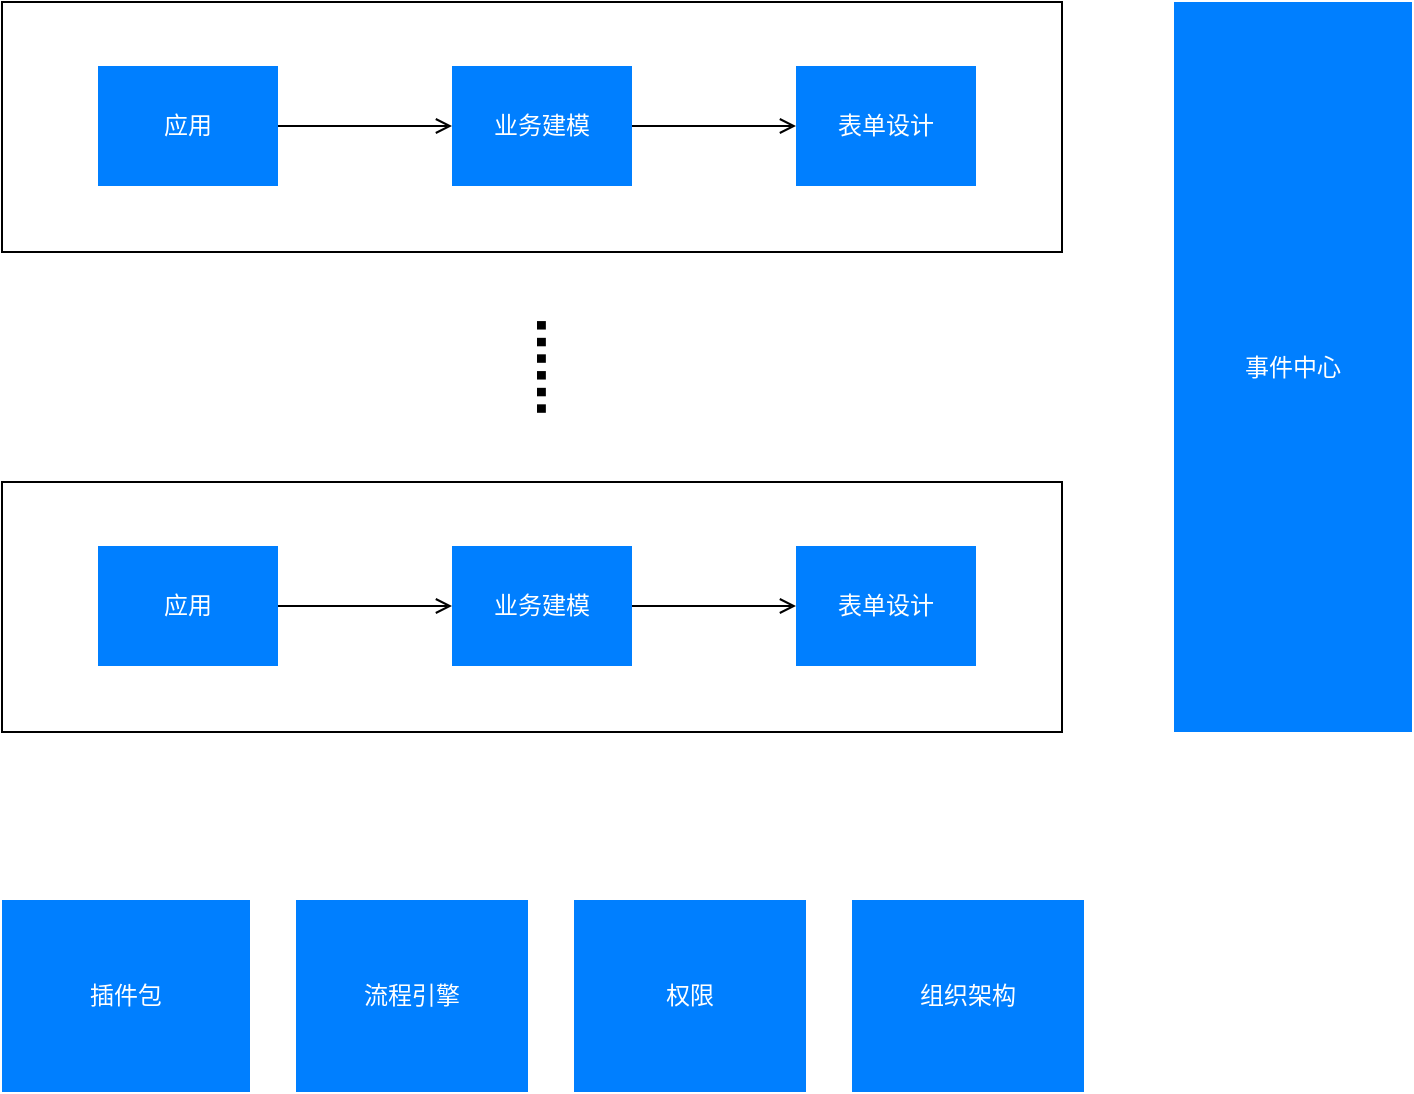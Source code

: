 <mxfile version="20.2.3" type="github">
  <diagram id="jyd061q0N29AtwrCHNUj" name="Page-1">
    <mxGraphModel dx="1099" dy="572" grid="0" gridSize="10" guides="1" tooltips="1" connect="1" arrows="1" fold="1" page="1" pageScale="1" pageWidth="827" pageHeight="1169" math="0" shadow="0">
      <root>
        <mxCell id="0" />
        <mxCell id="1" parent="0" />
        <mxCell id="24w_J_6g7qrRopmtUZsV-5" value="" style="rounded=0;whiteSpace=wrap;html=1;fontColor=#FFFFFF;fillColor=#FFFFFF;" vertex="1" parent="1">
          <mxGeometry x="80" y="542" width="530" height="125" as="geometry" />
        </mxCell>
        <mxCell id="24w_J_6g7qrRopmtUZsV-6" style="edgeStyle=orthogonalEdgeStyle;rounded=0;orthogonalLoop=1;jettySize=auto;html=1;exitX=1;exitY=0.5;exitDx=0;exitDy=0;fontColor=#FFFFFF;endArrow=open;endFill=0;" edge="1" parent="1" source="24w_J_6g7qrRopmtUZsV-1" target="24w_J_6g7qrRopmtUZsV-4">
          <mxGeometry relative="1" as="geometry" />
        </mxCell>
        <mxCell id="24w_J_6g7qrRopmtUZsV-1" value="&lt;font color=&quot;#ffffff&quot;&gt;业务建模&lt;/font&gt;" style="rounded=0;whiteSpace=wrap;html=1;fillColor=#007FFF;strokeColor=none;" vertex="1" parent="1">
          <mxGeometry x="305" y="574" width="90" height="60" as="geometry" />
        </mxCell>
        <mxCell id="24w_J_6g7qrRopmtUZsV-3" style="edgeStyle=orthogonalEdgeStyle;rounded=0;orthogonalLoop=1;jettySize=auto;html=1;exitX=1;exitY=0.5;exitDx=0;exitDy=0;fontColor=#FFFFFF;endArrow=open;endFill=0;" edge="1" parent="1" source="24w_J_6g7qrRopmtUZsV-2" target="24w_J_6g7qrRopmtUZsV-1">
          <mxGeometry relative="1" as="geometry" />
        </mxCell>
        <mxCell id="24w_J_6g7qrRopmtUZsV-2" value="&lt;font color=&quot;#ffffff&quot;&gt;应用&lt;/font&gt;" style="rounded=0;whiteSpace=wrap;html=1;fillColor=#007FFF;strokeColor=none;" vertex="1" parent="1">
          <mxGeometry x="128" y="574" width="90" height="60" as="geometry" />
        </mxCell>
        <mxCell id="24w_J_6g7qrRopmtUZsV-4" value="&lt;font color=&quot;#ffffff&quot;&gt;表单设计&lt;/font&gt;" style="rounded=0;whiteSpace=wrap;html=1;fillColor=#007FFF;strokeColor=none;" vertex="1" parent="1">
          <mxGeometry x="477" y="574" width="90" height="60" as="geometry" />
        </mxCell>
        <mxCell id="24w_J_6g7qrRopmtUZsV-7" value="事件中心" style="rounded=0;whiteSpace=wrap;html=1;fontColor=#FFFFFF;fillColor=#007FFF;strokeColor=none;" vertex="1" parent="1">
          <mxGeometry x="666" y="542" width="119" height="365" as="geometry" />
        </mxCell>
        <mxCell id="24w_J_6g7qrRopmtUZsV-8" value="" style="rounded=0;whiteSpace=wrap;html=1;fontColor=#FFFFFF;fillColor=#FFFFFF;" vertex="1" parent="1">
          <mxGeometry x="80" y="782" width="530" height="125" as="geometry" />
        </mxCell>
        <mxCell id="24w_J_6g7qrRopmtUZsV-9" style="edgeStyle=orthogonalEdgeStyle;rounded=0;orthogonalLoop=1;jettySize=auto;html=1;exitX=1;exitY=0.5;exitDx=0;exitDy=0;fontColor=#FFFFFF;endArrow=open;endFill=0;" edge="1" parent="1" source="24w_J_6g7qrRopmtUZsV-10" target="24w_J_6g7qrRopmtUZsV-13">
          <mxGeometry relative="1" as="geometry" />
        </mxCell>
        <mxCell id="24w_J_6g7qrRopmtUZsV-10" value="&lt;font color=&quot;#ffffff&quot;&gt;业务建模&lt;/font&gt;" style="rounded=0;whiteSpace=wrap;html=1;fillColor=#007FFF;strokeColor=none;" vertex="1" parent="1">
          <mxGeometry x="305" y="814" width="90" height="60" as="geometry" />
        </mxCell>
        <mxCell id="24w_J_6g7qrRopmtUZsV-11" style="edgeStyle=orthogonalEdgeStyle;rounded=0;orthogonalLoop=1;jettySize=auto;html=1;exitX=1;exitY=0.5;exitDx=0;exitDy=0;fontColor=#FFFFFF;endArrow=open;endFill=0;" edge="1" parent="1" source="24w_J_6g7qrRopmtUZsV-12" target="24w_J_6g7qrRopmtUZsV-10">
          <mxGeometry relative="1" as="geometry" />
        </mxCell>
        <mxCell id="24w_J_6g7qrRopmtUZsV-12" value="&lt;font color=&quot;#ffffff&quot;&gt;应用&lt;/font&gt;" style="rounded=0;whiteSpace=wrap;html=1;fillColor=#007FFF;strokeColor=none;" vertex="1" parent="1">
          <mxGeometry x="128" y="814" width="90" height="60" as="geometry" />
        </mxCell>
        <mxCell id="24w_J_6g7qrRopmtUZsV-13" value="&lt;font color=&quot;#ffffff&quot;&gt;表单设计&lt;/font&gt;" style="rounded=0;whiteSpace=wrap;html=1;fillColor=#007FFF;strokeColor=none;" vertex="1" parent="1">
          <mxGeometry x="477" y="814" width="90" height="60" as="geometry" />
        </mxCell>
        <mxCell id="24w_J_6g7qrRopmtUZsV-14" value="&lt;font color=&quot;#000000&quot; style=&quot;font-size: 30px;&quot;&gt;&lt;b style=&quot;font-size: 30px;&quot;&gt;......&lt;/b&gt;&lt;/font&gt;" style="text;html=1;strokeColor=none;fillColor=none;align=center;verticalAlign=middle;whiteSpace=wrap;rounded=0;fontColor=#FFFFFF;rotation=90;fontSize=30;" vertex="1" parent="1">
          <mxGeometry x="324" y="709.12" width="68" height="30.75" as="geometry" />
        </mxCell>
        <mxCell id="24w_J_6g7qrRopmtUZsV-15" value="插件包" style="rounded=0;whiteSpace=wrap;html=1;fontColor=#FFFFFF;fillColor=#007FFF;strokeColor=none;" vertex="1" parent="1">
          <mxGeometry x="80" y="991" width="124" height="96" as="geometry" />
        </mxCell>
        <mxCell id="24w_J_6g7qrRopmtUZsV-16" value="流程引擎" style="rounded=0;whiteSpace=wrap;html=1;fontColor=#FFFFFF;fillColor=#007FFF;strokeColor=none;" vertex="1" parent="1">
          <mxGeometry x="227" y="991" width="116" height="96" as="geometry" />
        </mxCell>
        <mxCell id="24w_J_6g7qrRopmtUZsV-17" value="权限" style="rounded=0;whiteSpace=wrap;html=1;fontColor=#FFFFFF;fillColor=#007FFF;strokeColor=none;" vertex="1" parent="1">
          <mxGeometry x="366" y="991" width="116" height="96" as="geometry" />
        </mxCell>
        <mxCell id="24w_J_6g7qrRopmtUZsV-18" value="组织架构" style="rounded=0;whiteSpace=wrap;html=1;fontColor=#FFFFFF;fillColor=#007FFF;strokeColor=none;" vertex="1" parent="1">
          <mxGeometry x="505" y="991" width="116" height="96" as="geometry" />
        </mxCell>
      </root>
    </mxGraphModel>
  </diagram>
</mxfile>
